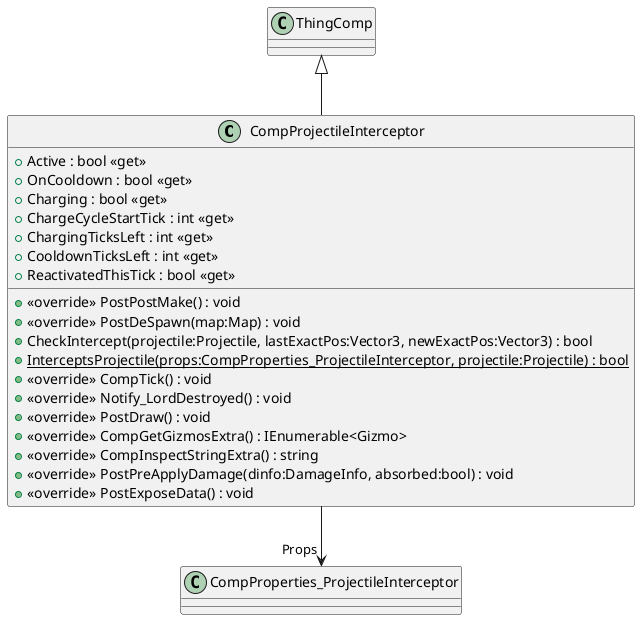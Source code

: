 @startuml
class CompProjectileInterceptor {
    + Active : bool <<get>>
    + OnCooldown : bool <<get>>
    + Charging : bool <<get>>
    + ChargeCycleStartTick : int <<get>>
    + ChargingTicksLeft : int <<get>>
    + CooldownTicksLeft : int <<get>>
    + ReactivatedThisTick : bool <<get>>
    + <<override>> PostPostMake() : void
    + <<override>> PostDeSpawn(map:Map) : void
    + CheckIntercept(projectile:Projectile, lastExactPos:Vector3, newExactPos:Vector3) : bool
    + {static} InterceptsProjectile(props:CompProperties_ProjectileInterceptor, projectile:Projectile) : bool
    + <<override>> CompTick() : void
    + <<override>> Notify_LordDestroyed() : void
    + <<override>> PostDraw() : void
    + <<override>> CompGetGizmosExtra() : IEnumerable<Gizmo>
    + <<override>> CompInspectStringExtra() : string
    + <<override>> PostPreApplyDamage(dinfo:DamageInfo, absorbed:bool) : void
    + <<override>> PostExposeData() : void
}
ThingComp <|-- CompProjectileInterceptor
CompProjectileInterceptor --> "Props" CompProperties_ProjectileInterceptor
@enduml
